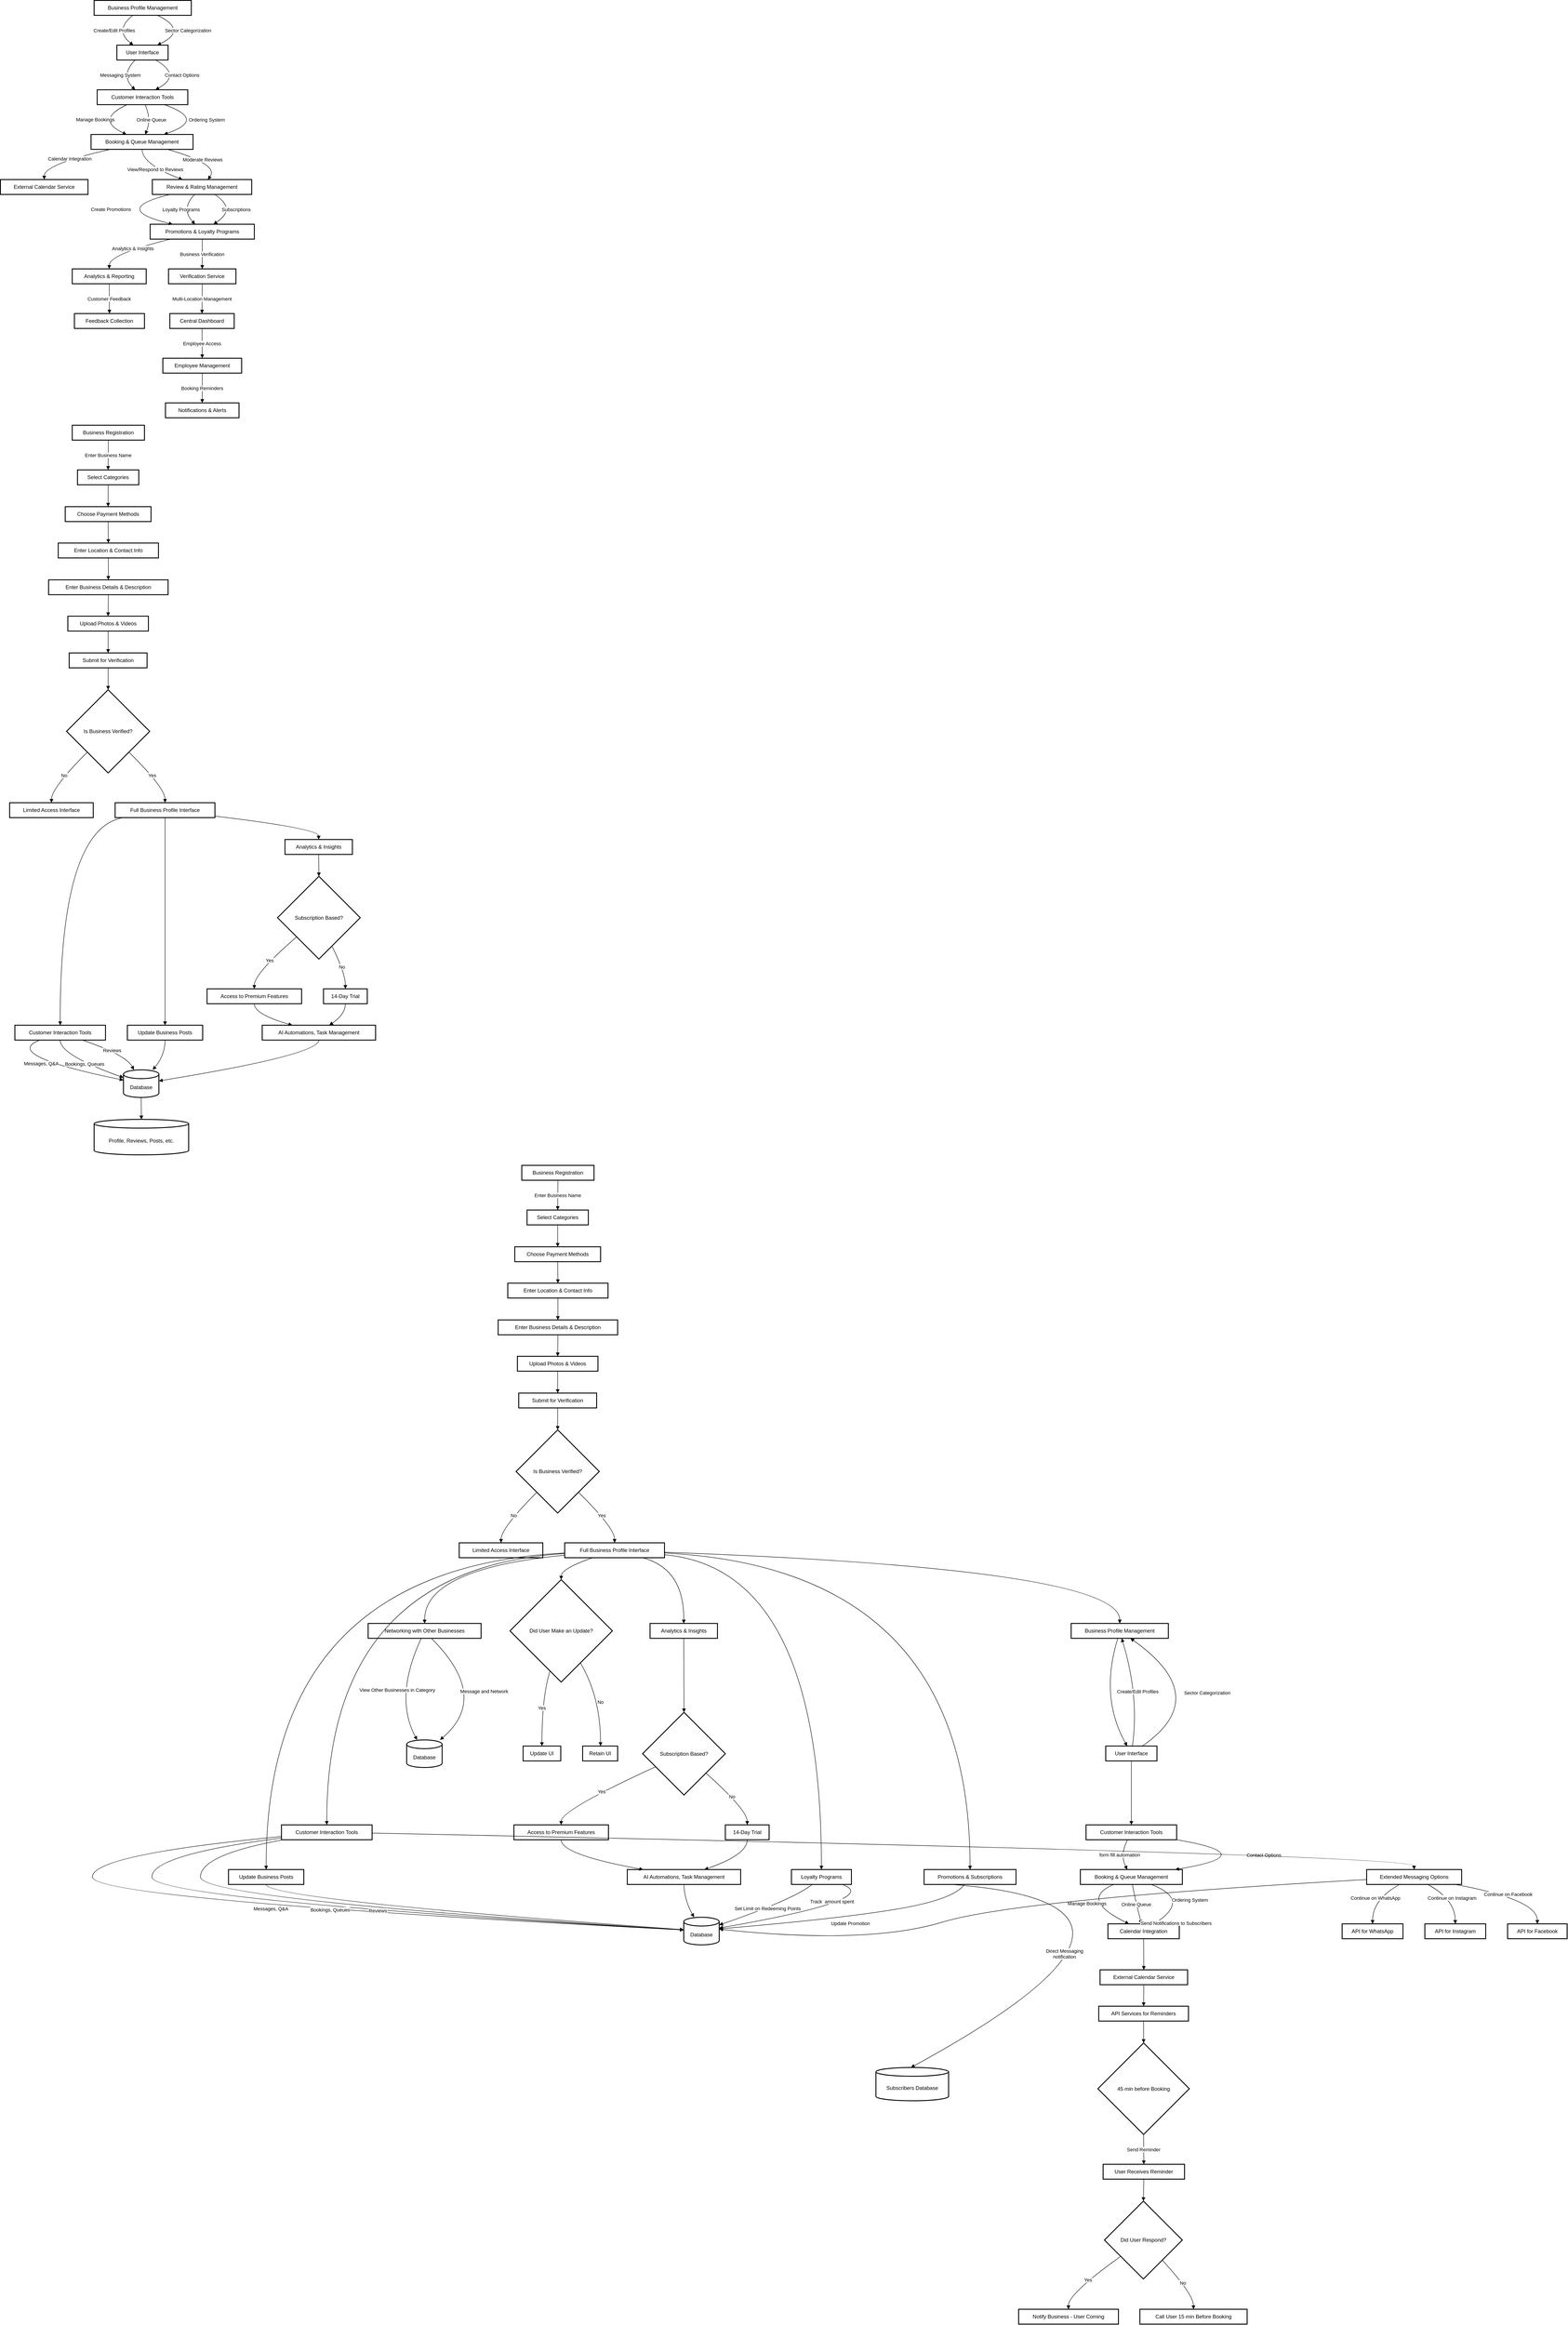 <mxfile version="24.7.10">
  <diagram name="Page-1" id="PKjlBAT-hxZUs6dOSv4q">
    <mxGraphModel dx="1766" dy="1058" grid="1" gridSize="10" guides="1" tooltips="1" connect="1" arrows="1" fold="1" page="1" pageScale="1" pageWidth="850" pageHeight="1100" math="0" shadow="0">
      <root>
        <mxCell id="0" />
        <mxCell id="1" parent="0" />
        <mxCell id="umcSkD5OLQDL098Tmigd-72" value="Business Profile Management" style="whiteSpace=wrap;strokeWidth=2;" parent="1" vertex="1">
          <mxGeometry x="234" y="170" width="222" height="34" as="geometry" />
        </mxCell>
        <mxCell id="umcSkD5OLQDL098Tmigd-73" value="User Interface" style="whiteSpace=wrap;strokeWidth=2;" parent="1" vertex="1">
          <mxGeometry x="286" y="272" width="117" height="34" as="geometry" />
        </mxCell>
        <mxCell id="umcSkD5OLQDL098Tmigd-74" value="Customer Interaction Tools" style="whiteSpace=wrap;strokeWidth=2;" parent="1" vertex="1">
          <mxGeometry x="241" y="374" width="207" height="34" as="geometry" />
        </mxCell>
        <mxCell id="umcSkD5OLQDL098Tmigd-75" value="Booking &amp; Queue Management" style="whiteSpace=wrap;strokeWidth=2;" parent="1" vertex="1">
          <mxGeometry x="227" y="476" width="233" height="34" as="geometry" />
        </mxCell>
        <mxCell id="umcSkD5OLQDL098Tmigd-76" value="External Calendar Service" style="whiteSpace=wrap;strokeWidth=2;" parent="1" vertex="1">
          <mxGeometry x="20" y="579" width="200" height="34" as="geometry" />
        </mxCell>
        <mxCell id="umcSkD5OLQDL098Tmigd-77" value="Review &amp; Rating Management" style="whiteSpace=wrap;strokeWidth=2;" parent="1" vertex="1">
          <mxGeometry x="367" y="579" width="227" height="34" as="geometry" />
        </mxCell>
        <mxCell id="umcSkD5OLQDL098Tmigd-78" value="Promotions &amp; Loyalty Programs" style="whiteSpace=wrap;strokeWidth=2;" parent="1" vertex="1">
          <mxGeometry x="362" y="681" width="238" height="34" as="geometry" />
        </mxCell>
        <mxCell id="umcSkD5OLQDL098Tmigd-79" value="Analytics &amp; Reporting" style="whiteSpace=wrap;strokeWidth=2;" parent="1" vertex="1">
          <mxGeometry x="184" y="783" width="169" height="34" as="geometry" />
        </mxCell>
        <mxCell id="umcSkD5OLQDL098Tmigd-80" value="Feedback Collection" style="whiteSpace=wrap;strokeWidth=2;" parent="1" vertex="1">
          <mxGeometry x="189" y="885" width="160" height="34" as="geometry" />
        </mxCell>
        <mxCell id="umcSkD5OLQDL098Tmigd-81" value="Verification Service" style="whiteSpace=wrap;strokeWidth=2;" parent="1" vertex="1">
          <mxGeometry x="404" y="783" width="154" height="34" as="geometry" />
        </mxCell>
        <mxCell id="umcSkD5OLQDL098Tmigd-82" value="Central Dashboard" style="whiteSpace=wrap;strokeWidth=2;" parent="1" vertex="1">
          <mxGeometry x="407" y="885" width="147" height="34" as="geometry" />
        </mxCell>
        <mxCell id="umcSkD5OLQDL098Tmigd-83" value="Employee Management" style="whiteSpace=wrap;strokeWidth=2;" parent="1" vertex="1">
          <mxGeometry x="391" y="987" width="180" height="34" as="geometry" />
        </mxCell>
        <mxCell id="umcSkD5OLQDL098Tmigd-84" value="Notifications &amp; Alerts" style="whiteSpace=wrap;strokeWidth=2;" parent="1" vertex="1">
          <mxGeometry x="397" y="1089" width="168" height="34" as="geometry" />
        </mxCell>
        <mxCell id="umcSkD5OLQDL098Tmigd-85" value="Create/Edit Profiles" style="curved=1;startArrow=none;endArrow=block;exitX=0.4;exitY=0.99;entryX=0.32;entryY=0;rounded=0;" parent="1" source="umcSkD5OLQDL098Tmigd-72" target="umcSkD5OLQDL098Tmigd-73" edge="1">
          <mxGeometry relative="1" as="geometry">
            <Array as="points">
              <mxPoint x="280" y="238" />
            </Array>
          </mxGeometry>
        </mxCell>
        <mxCell id="umcSkD5OLQDL098Tmigd-86" value="Sector Categorization" style="curved=1;startArrow=none;endArrow=block;exitX=0.65;exitY=0.99;entryX=0.79;entryY=0;rounded=0;" parent="1" source="umcSkD5OLQDL098Tmigd-72" target="umcSkD5OLQDL098Tmigd-73" edge="1">
          <mxGeometry relative="1" as="geometry">
            <Array as="points">
              <mxPoint x="449" y="238" />
            </Array>
          </mxGeometry>
        </mxCell>
        <mxCell id="umcSkD5OLQDL098Tmigd-87" value="Messaging System" style="curved=1;startArrow=none;endArrow=block;exitX=0.36;exitY=0.99;entryX=0.42;entryY=0.01;rounded=0;" parent="1" source="umcSkD5OLQDL098Tmigd-73" target="umcSkD5OLQDL098Tmigd-74" edge="1">
          <mxGeometry relative="1" as="geometry">
            <Array as="points">
              <mxPoint x="294" y="340" />
            </Array>
          </mxGeometry>
        </mxCell>
        <mxCell id="umcSkD5OLQDL098Tmigd-88" value="Contact Options" style="curved=1;startArrow=none;endArrow=block;exitX=0.75;exitY=0.99;entryX=0.64;entryY=0.01;rounded=0;" parent="1" source="umcSkD5OLQDL098Tmigd-73" target="umcSkD5OLQDL098Tmigd-74" edge="1">
          <mxGeometry relative="1" as="geometry">
            <Array as="points">
              <mxPoint x="435" y="340" />
            </Array>
          </mxGeometry>
        </mxCell>
        <mxCell id="umcSkD5OLQDL098Tmigd-89" value="Manage Bookings" style="curved=1;startArrow=none;endArrow=block;exitX=0.33;exitY=1;entryX=0.35;entryY=0.01;rounded=0;" parent="1" source="umcSkD5OLQDL098Tmigd-74" target="umcSkD5OLQDL098Tmigd-75" edge="1">
          <mxGeometry relative="1" as="geometry">
            <Array as="points">
              <mxPoint x="236" y="442" />
            </Array>
          </mxGeometry>
        </mxCell>
        <mxCell id="umcSkD5OLQDL098Tmigd-90" value="Online Queue" style="curved=1;startArrow=none;endArrow=block;exitX=0.53;exitY=1;entryX=0.53;entryY=0.01;rounded=0;" parent="1" source="umcSkD5OLQDL098Tmigd-74" target="umcSkD5OLQDL098Tmigd-75" edge="1">
          <mxGeometry relative="1" as="geometry">
            <Array as="points">
              <mxPoint x="365" y="442" />
            </Array>
          </mxGeometry>
        </mxCell>
        <mxCell id="umcSkD5OLQDL098Tmigd-91" value="Ordering System" style="curved=1;startArrow=none;endArrow=block;exitX=0.74;exitY=1;entryX=0.71;entryY=0.01;rounded=0;" parent="1" source="umcSkD5OLQDL098Tmigd-74" target="umcSkD5OLQDL098Tmigd-75" edge="1">
          <mxGeometry relative="1" as="geometry">
            <Array as="points">
              <mxPoint x="492" y="442" />
            </Array>
          </mxGeometry>
        </mxCell>
        <mxCell id="umcSkD5OLQDL098Tmigd-92" value="Calendar Integration" style="curved=1;startArrow=none;endArrow=block;exitX=0.19;exitY=1;entryX=0.5;entryY=-0.01;rounded=0;" parent="1" source="umcSkD5OLQDL098Tmigd-75" target="umcSkD5OLQDL098Tmigd-76" edge="1">
          <mxGeometry relative="1" as="geometry">
            <Array as="points">
              <mxPoint x="120" y="544" />
            </Array>
          </mxGeometry>
        </mxCell>
        <mxCell id="umcSkD5OLQDL098Tmigd-93" value="View/Respond to Reviews" style="curved=1;startArrow=none;endArrow=block;exitX=0.5;exitY=1;entryX=0.3;entryY=-0.01;rounded=0;" parent="1" source="umcSkD5OLQDL098Tmigd-75" target="umcSkD5OLQDL098Tmigd-77" edge="1">
          <mxGeometry relative="1" as="geometry">
            <Array as="points">
              <mxPoint x="344" y="544" />
            </Array>
          </mxGeometry>
        </mxCell>
        <mxCell id="umcSkD5OLQDL098Tmigd-94" value="Moderate Reviews" style="curved=1;startArrow=none;endArrow=block;exitX=0.75;exitY=1;entryX=0.56;entryY=-0.01;rounded=0;" parent="1" source="umcSkD5OLQDL098Tmigd-75" target="umcSkD5OLQDL098Tmigd-77" edge="1">
          <mxGeometry relative="1" as="geometry">
            <Array as="points">
              <mxPoint x="520" y="544" />
            </Array>
          </mxGeometry>
        </mxCell>
        <mxCell id="umcSkD5OLQDL098Tmigd-95" value="Create Promotions" style="curved=1;startArrow=none;endArrow=block;exitX=0.2;exitY=0.97;entryX=0.21;entryY=-0.01;rounded=0;" parent="1" source="umcSkD5OLQDL098Tmigd-77" target="umcSkD5OLQDL098Tmigd-78" edge="1">
          <mxGeometry relative="1" as="geometry">
            <Array as="points">
              <mxPoint x="270" y="646" />
            </Array>
          </mxGeometry>
        </mxCell>
        <mxCell id="umcSkD5OLQDL098Tmigd-96" value="Loyalty Programs" style="curved=1;startArrow=none;endArrow=block;exitX=0.43;exitY=0.97;entryX=0.43;entryY=-0.01;rounded=0;" parent="1" source="umcSkD5OLQDL098Tmigd-77" target="umcSkD5OLQDL098Tmigd-78" edge="1">
          <mxGeometry relative="1" as="geometry">
            <Array as="points">
              <mxPoint x="432" y="646" />
            </Array>
          </mxGeometry>
        </mxCell>
        <mxCell id="umcSkD5OLQDL098Tmigd-97" value="Subscriptions" style="curved=1;startArrow=none;endArrow=block;exitX=0.62;exitY=0.97;entryX=0.61;entryY=-0.01;rounded=0;" parent="1" source="umcSkD5OLQDL098Tmigd-77" target="umcSkD5OLQDL098Tmigd-78" edge="1">
          <mxGeometry relative="1" as="geometry">
            <Array as="points">
              <mxPoint x="560" y="646" />
            </Array>
          </mxGeometry>
        </mxCell>
        <mxCell id="umcSkD5OLQDL098Tmigd-98" value="Analytics &amp; Insights" style="curved=1;startArrow=none;endArrow=block;exitX=0.21;exitY=0.98;entryX=0.5;entryY=0;rounded=0;" parent="1" source="umcSkD5OLQDL098Tmigd-78" target="umcSkD5OLQDL098Tmigd-79" edge="1">
          <mxGeometry relative="1" as="geometry">
            <Array as="points">
              <mxPoint x="269" y="749" />
            </Array>
          </mxGeometry>
        </mxCell>
        <mxCell id="umcSkD5OLQDL098Tmigd-99" value="Customer Feedback" style="curved=1;startArrow=none;endArrow=block;exitX=0.5;exitY=0.98;entryX=0.5;entryY=0;rounded=0;" parent="1" source="umcSkD5OLQDL098Tmigd-79" target="umcSkD5OLQDL098Tmigd-80" edge="1">
          <mxGeometry relative="1" as="geometry">
            <Array as="points" />
          </mxGeometry>
        </mxCell>
        <mxCell id="umcSkD5OLQDL098Tmigd-100" value="Business Verification" style="curved=1;startArrow=none;endArrow=block;exitX=0.5;exitY=0.98;entryX=0.5;entryY=0;rounded=0;" parent="1" source="umcSkD5OLQDL098Tmigd-78" target="umcSkD5OLQDL098Tmigd-81" edge="1">
          <mxGeometry relative="1" as="geometry">
            <Array as="points" />
          </mxGeometry>
        </mxCell>
        <mxCell id="umcSkD5OLQDL098Tmigd-101" value="Multi-Location Management" style="curved=1;startArrow=none;endArrow=block;exitX=0.5;exitY=0.98;entryX=0.5;entryY=0;rounded=0;" parent="1" source="umcSkD5OLQDL098Tmigd-81" target="umcSkD5OLQDL098Tmigd-82" edge="1">
          <mxGeometry relative="1" as="geometry">
            <Array as="points" />
          </mxGeometry>
        </mxCell>
        <mxCell id="umcSkD5OLQDL098Tmigd-102" value="Employee Access" style="curved=1;startArrow=none;endArrow=block;exitX=0.5;exitY=0.99;entryX=0.5;entryY=0;rounded=0;" parent="1" source="umcSkD5OLQDL098Tmigd-82" target="umcSkD5OLQDL098Tmigd-83" edge="1">
          <mxGeometry relative="1" as="geometry">
            <Array as="points" />
          </mxGeometry>
        </mxCell>
        <mxCell id="umcSkD5OLQDL098Tmigd-103" value="Booking Reminders" style="curved=1;startArrow=none;endArrow=block;exitX=0.5;exitY=0.99;entryX=0.5;entryY=0.01;rounded=0;" parent="1" source="umcSkD5OLQDL098Tmigd-83" target="umcSkD5OLQDL098Tmigd-84" edge="1">
          <mxGeometry relative="1" as="geometry">
            <Array as="points" />
          </mxGeometry>
        </mxCell>
        <mxCell id="BhUkDvMlxwWhAjAQBC4h-3" value="Business Registration" style="whiteSpace=wrap;strokeWidth=2;" vertex="1" parent="1">
          <mxGeometry x="184" y="1140" width="165" height="34" as="geometry" />
        </mxCell>
        <mxCell id="BhUkDvMlxwWhAjAQBC4h-4" value="Select Categories" style="whiteSpace=wrap;strokeWidth=2;" vertex="1" parent="1">
          <mxGeometry x="196" y="1242" width="140" height="34" as="geometry" />
        </mxCell>
        <mxCell id="BhUkDvMlxwWhAjAQBC4h-5" value="Choose Payment Methods" style="whiteSpace=wrap;strokeWidth=2;" vertex="1" parent="1">
          <mxGeometry x="168" y="1326" width="196" height="34" as="geometry" />
        </mxCell>
        <mxCell id="BhUkDvMlxwWhAjAQBC4h-6" value="Enter Location &amp; Contact Info" style="whiteSpace=wrap;strokeWidth=2;" vertex="1" parent="1">
          <mxGeometry x="152" y="1409" width="229" height="34" as="geometry" />
        </mxCell>
        <mxCell id="BhUkDvMlxwWhAjAQBC4h-7" value="Enter Business Details &amp; Description" style="whiteSpace=wrap;strokeWidth=2;" vertex="1" parent="1">
          <mxGeometry x="130" y="1493" width="273" height="34" as="geometry" />
        </mxCell>
        <mxCell id="BhUkDvMlxwWhAjAQBC4h-8" value="Upload Photos &amp; Videos" style="whiteSpace=wrap;strokeWidth=2;" vertex="1" parent="1">
          <mxGeometry x="174" y="1576" width="184" height="34" as="geometry" />
        </mxCell>
        <mxCell id="BhUkDvMlxwWhAjAQBC4h-9" value="Submit for Verification" style="whiteSpace=wrap;strokeWidth=2;" vertex="1" parent="1">
          <mxGeometry x="177" y="1660" width="178" height="34" as="geometry" />
        </mxCell>
        <mxCell id="BhUkDvMlxwWhAjAQBC4h-10" value="Is Business Verified?" style="rhombus;strokeWidth=2;whiteSpace=wrap;" vertex="1" parent="1">
          <mxGeometry x="171" y="1744" width="190" height="190" as="geometry" />
        </mxCell>
        <mxCell id="BhUkDvMlxwWhAjAQBC4h-11" value="Limited Access Interface" style="whiteSpace=wrap;strokeWidth=2;" vertex="1" parent="1">
          <mxGeometry x="41" y="2002" width="191" height="34" as="geometry" />
        </mxCell>
        <mxCell id="BhUkDvMlxwWhAjAQBC4h-12" value="Full Business Profile Interface" style="whiteSpace=wrap;strokeWidth=2;" vertex="1" parent="1">
          <mxGeometry x="282" y="2002" width="228" height="34" as="geometry" />
        </mxCell>
        <mxCell id="BhUkDvMlxwWhAjAQBC4h-13" value="Customer Interaction Tools" style="whiteSpace=wrap;strokeWidth=2;" vertex="1" parent="1">
          <mxGeometry x="53" y="2510" width="207" height="34" as="geometry" />
        </mxCell>
        <mxCell id="BhUkDvMlxwWhAjAQBC4h-14" value="Database" style="shape=cylinder3;boundedLbl=1;backgroundOutline=1;size=10;strokeWidth=2;whiteSpace=wrap;" vertex="1" parent="1">
          <mxGeometry x="301" y="2612" width="81" height="63" as="geometry" />
        </mxCell>
        <mxCell id="BhUkDvMlxwWhAjAQBC4h-15" value="Update Business Posts" style="whiteSpace=wrap;strokeWidth=2;" vertex="1" parent="1">
          <mxGeometry x="310" y="2510" width="172" height="34" as="geometry" />
        </mxCell>
        <mxCell id="BhUkDvMlxwWhAjAQBC4h-16" value="Analytics &amp; Insights" style="whiteSpace=wrap;strokeWidth=2;" vertex="1" parent="1">
          <mxGeometry x="670" y="2086" width="154" height="34" as="geometry" />
        </mxCell>
        <mxCell id="BhUkDvMlxwWhAjAQBC4h-17" value="Subscription Based?" style="rhombus;strokeWidth=2;whiteSpace=wrap;" vertex="1" parent="1">
          <mxGeometry x="653" y="2170" width="189" height="189" as="geometry" />
        </mxCell>
        <mxCell id="BhUkDvMlxwWhAjAQBC4h-18" value="Access to Premium Features" style="whiteSpace=wrap;strokeWidth=2;" vertex="1" parent="1">
          <mxGeometry x="492" y="2427" width="216" height="34" as="geometry" />
        </mxCell>
        <mxCell id="BhUkDvMlxwWhAjAQBC4h-19" value="14-Day Trial" style="whiteSpace=wrap;strokeWidth=2;" vertex="1" parent="1">
          <mxGeometry x="758" y="2427" width="100" height="34" as="geometry" />
        </mxCell>
        <mxCell id="BhUkDvMlxwWhAjAQBC4h-20" value="AI Automations, Task Management" style="whiteSpace=wrap;strokeWidth=2;" vertex="1" parent="1">
          <mxGeometry x="618" y="2510" width="259" height="34" as="geometry" />
        </mxCell>
        <mxCell id="BhUkDvMlxwWhAjAQBC4h-21" value="Profile, Reviews, Posts, etc." style="shape=cylinder3;boundedLbl=1;backgroundOutline=1;size=10;strokeWidth=2;whiteSpace=wrap;" vertex="1" parent="1">
          <mxGeometry x="234" y="2725" width="216" height="81" as="geometry" />
        </mxCell>
        <mxCell id="BhUkDvMlxwWhAjAQBC4h-22" value="Enter Business Name" style="curved=1;startArrow=none;endArrow=block;exitX=0.5;exitY=0.99;entryX=0.5;entryY=0;rounded=0;" edge="1" parent="1" source="BhUkDvMlxwWhAjAQBC4h-3" target="BhUkDvMlxwWhAjAQBC4h-4">
          <mxGeometry relative="1" as="geometry">
            <Array as="points" />
          </mxGeometry>
        </mxCell>
        <mxCell id="BhUkDvMlxwWhAjAQBC4h-23" value="" style="curved=1;startArrow=none;endArrow=block;exitX=0.5;exitY=0.99;entryX=0.5;entryY=-0.01;rounded=0;" edge="1" parent="1" source="BhUkDvMlxwWhAjAQBC4h-4" target="BhUkDvMlxwWhAjAQBC4h-5">
          <mxGeometry relative="1" as="geometry">
            <Array as="points" />
          </mxGeometry>
        </mxCell>
        <mxCell id="BhUkDvMlxwWhAjAQBC4h-24" value="" style="curved=1;startArrow=none;endArrow=block;exitX=0.5;exitY=0.98;entryX=0.5;entryY=0.01;rounded=0;" edge="1" parent="1" source="BhUkDvMlxwWhAjAQBC4h-5" target="BhUkDvMlxwWhAjAQBC4h-6">
          <mxGeometry relative="1" as="geometry">
            <Array as="points" />
          </mxGeometry>
        </mxCell>
        <mxCell id="BhUkDvMlxwWhAjAQBC4h-25" value="" style="curved=1;startArrow=none;endArrow=block;exitX=0.5;exitY=1;entryX=0.5;entryY=0;rounded=0;" edge="1" parent="1" source="BhUkDvMlxwWhAjAQBC4h-6" target="BhUkDvMlxwWhAjAQBC4h-7">
          <mxGeometry relative="1" as="geometry">
            <Array as="points" />
          </mxGeometry>
        </mxCell>
        <mxCell id="BhUkDvMlxwWhAjAQBC4h-26" value="" style="curved=1;startArrow=none;endArrow=block;exitX=0.5;exitY=0.98;entryX=0.5;entryY=0.01;rounded=0;" edge="1" parent="1" source="BhUkDvMlxwWhAjAQBC4h-7" target="BhUkDvMlxwWhAjAQBC4h-8">
          <mxGeometry relative="1" as="geometry">
            <Array as="points" />
          </mxGeometry>
        </mxCell>
        <mxCell id="BhUkDvMlxwWhAjAQBC4h-27" value="" style="curved=1;startArrow=none;endArrow=block;exitX=0.5;exitY=1;entryX=0.5;entryY=0;rounded=0;" edge="1" parent="1" source="BhUkDvMlxwWhAjAQBC4h-8" target="BhUkDvMlxwWhAjAQBC4h-9">
          <mxGeometry relative="1" as="geometry">
            <Array as="points" />
          </mxGeometry>
        </mxCell>
        <mxCell id="BhUkDvMlxwWhAjAQBC4h-28" value="" style="curved=1;startArrow=none;endArrow=block;exitX=0.5;exitY=0.99;entryX=0.5;entryY=0;rounded=0;" edge="1" parent="1" source="BhUkDvMlxwWhAjAQBC4h-9" target="BhUkDvMlxwWhAjAQBC4h-10">
          <mxGeometry relative="1" as="geometry">
            <Array as="points" />
          </mxGeometry>
        </mxCell>
        <mxCell id="BhUkDvMlxwWhAjAQBC4h-29" value="No" style="curved=1;startArrow=none;endArrow=block;exitX=0;exitY=1;entryX=0.5;entryY=0.01;rounded=0;" edge="1" parent="1" source="BhUkDvMlxwWhAjAQBC4h-10" target="BhUkDvMlxwWhAjAQBC4h-11">
          <mxGeometry relative="1" as="geometry">
            <Array as="points">
              <mxPoint x="137" y="1968" />
            </Array>
          </mxGeometry>
        </mxCell>
        <mxCell id="BhUkDvMlxwWhAjAQBC4h-30" value="Yes" style="curved=1;startArrow=none;endArrow=block;exitX=1;exitY=1;entryX=0.5;entryY=0.01;rounded=0;" edge="1" parent="1" source="BhUkDvMlxwWhAjAQBC4h-10" target="BhUkDvMlxwWhAjAQBC4h-12">
          <mxGeometry relative="1" as="geometry">
            <Array as="points">
              <mxPoint x="396" y="1968" />
            </Array>
          </mxGeometry>
        </mxCell>
        <mxCell id="BhUkDvMlxwWhAjAQBC4h-31" value="" style="curved=1;startArrow=none;endArrow=block;exitX=0.08;exitY=1;entryX=0.5;entryY=0.01;rounded=0;" edge="1" parent="1" source="BhUkDvMlxwWhAjAQBC4h-12" target="BhUkDvMlxwWhAjAQBC4h-13">
          <mxGeometry relative="1" as="geometry">
            <Array as="points">
              <mxPoint x="156" y="2061" />
            </Array>
          </mxGeometry>
        </mxCell>
        <mxCell id="BhUkDvMlxwWhAjAQBC4h-32" value="Messages, Q&amp;A" style="curved=1;startArrow=none;endArrow=block;exitX=0.28;exitY=0.99;entryX=0;entryY=0.37;rounded=0;" edge="1" parent="1" source="BhUkDvMlxwWhAjAQBC4h-13" target="BhUkDvMlxwWhAjAQBC4h-14">
          <mxGeometry relative="1" as="geometry">
            <Array as="points">
              <mxPoint x="20" y="2578" />
            </Array>
          </mxGeometry>
        </mxCell>
        <mxCell id="BhUkDvMlxwWhAjAQBC4h-33" value="Bookings, Queues" style="curved=1;startArrow=none;endArrow=block;exitX=0.5;exitY=0.99;entryX=0;entryY=0.28;rounded=0;" edge="1" parent="1" source="BhUkDvMlxwWhAjAQBC4h-13" target="BhUkDvMlxwWhAjAQBC4h-14">
          <mxGeometry relative="1" as="geometry">
            <Array as="points">
              <mxPoint x="156" y="2578" />
            </Array>
          </mxGeometry>
        </mxCell>
        <mxCell id="BhUkDvMlxwWhAjAQBC4h-34" value="Reviews" style="curved=1;startArrow=none;endArrow=block;exitX=0.74;exitY=0.99;entryX=0.3;entryY=0.01;rounded=0;" edge="1" parent="1" source="BhUkDvMlxwWhAjAQBC4h-13" target="BhUkDvMlxwWhAjAQBC4h-14">
          <mxGeometry relative="1" as="geometry">
            <Array as="points">
              <mxPoint x="307" y="2578" />
            </Array>
          </mxGeometry>
        </mxCell>
        <mxCell id="BhUkDvMlxwWhAjAQBC4h-35" value="" style="curved=1;startArrow=none;endArrow=block;exitX=0.5;exitY=1;entryX=0.5;entryY=0.01;rounded=0;" edge="1" parent="1" source="BhUkDvMlxwWhAjAQBC4h-12" target="BhUkDvMlxwWhAjAQBC4h-15">
          <mxGeometry relative="1" as="geometry">
            <Array as="points" />
          </mxGeometry>
        </mxCell>
        <mxCell id="BhUkDvMlxwWhAjAQBC4h-36" value="" style="curved=1;startArrow=none;endArrow=block;exitX=0.5;exitY=0.99;entryX=0.82;entryY=0.01;rounded=0;" edge="1" parent="1" source="BhUkDvMlxwWhAjAQBC4h-15" target="BhUkDvMlxwWhAjAQBC4h-14">
          <mxGeometry relative="1" as="geometry">
            <Array as="points">
              <mxPoint x="396" y="2578" />
            </Array>
          </mxGeometry>
        </mxCell>
        <mxCell id="BhUkDvMlxwWhAjAQBC4h-37" value="" style="curved=1;startArrow=none;endArrow=block;exitX=1;exitY=0.9;entryX=0.5;entryY=0;rounded=0;" edge="1" parent="1" source="BhUkDvMlxwWhAjAQBC4h-12" target="BhUkDvMlxwWhAjAQBC4h-16">
          <mxGeometry relative="1" as="geometry">
            <Array as="points">
              <mxPoint x="747" y="2061" />
            </Array>
          </mxGeometry>
        </mxCell>
        <mxCell id="BhUkDvMlxwWhAjAQBC4h-38" value="" style="curved=1;startArrow=none;endArrow=block;exitX=0.5;exitY=0.99;entryX=0.5;entryY=0;rounded=0;" edge="1" parent="1" source="BhUkDvMlxwWhAjAQBC4h-16" target="BhUkDvMlxwWhAjAQBC4h-17">
          <mxGeometry relative="1" as="geometry">
            <Array as="points" />
          </mxGeometry>
        </mxCell>
        <mxCell id="BhUkDvMlxwWhAjAQBC4h-39" value="Yes" style="curved=1;startArrow=none;endArrow=block;exitX=0;exitY=0.93;entryX=0.5;entryY=-0.01;rounded=0;" edge="1" parent="1" source="BhUkDvMlxwWhAjAQBC4h-17" target="BhUkDvMlxwWhAjAQBC4h-18">
          <mxGeometry relative="1" as="geometry">
            <Array as="points">
              <mxPoint x="600" y="2392" />
            </Array>
          </mxGeometry>
        </mxCell>
        <mxCell id="BhUkDvMlxwWhAjAQBC4h-40" value="No" style="curved=1;startArrow=none;endArrow=block;exitX=0.73;exitY=1;entryX=0.5;entryY=-0.01;rounded=0;" edge="1" parent="1" source="BhUkDvMlxwWhAjAQBC4h-17" target="BhUkDvMlxwWhAjAQBC4h-19">
          <mxGeometry relative="1" as="geometry">
            <Array as="points">
              <mxPoint x="808" y="2392" />
            </Array>
          </mxGeometry>
        </mxCell>
        <mxCell id="BhUkDvMlxwWhAjAQBC4h-41" value="" style="curved=1;startArrow=none;endArrow=block;exitX=0.5;exitY=0.98;entryX=0.27;entryY=0.01;rounded=0;" edge="1" parent="1" source="BhUkDvMlxwWhAjAQBC4h-18" target="BhUkDvMlxwWhAjAQBC4h-20">
          <mxGeometry relative="1" as="geometry">
            <Array as="points">
              <mxPoint x="600" y="2485" />
            </Array>
          </mxGeometry>
        </mxCell>
        <mxCell id="BhUkDvMlxwWhAjAQBC4h-42" value="" style="curved=1;startArrow=none;endArrow=block;exitX=0.5;exitY=0.98;entryX=0.59;entryY=0.01;rounded=0;" edge="1" parent="1" source="BhUkDvMlxwWhAjAQBC4h-19" target="BhUkDvMlxwWhAjAQBC4h-20">
          <mxGeometry relative="1" as="geometry">
            <Array as="points">
              <mxPoint x="808" y="2485" />
            </Array>
          </mxGeometry>
        </mxCell>
        <mxCell id="BhUkDvMlxwWhAjAQBC4h-43" value="" style="curved=1;startArrow=none;endArrow=block;exitX=0.5;exitY=0.99;entryX=1;entryY=0.4;rounded=0;" edge="1" parent="1" source="BhUkDvMlxwWhAjAQBC4h-20" target="BhUkDvMlxwWhAjAQBC4h-14">
          <mxGeometry relative="1" as="geometry">
            <Array as="points">
              <mxPoint x="747" y="2578" />
            </Array>
          </mxGeometry>
        </mxCell>
        <mxCell id="BhUkDvMlxwWhAjAQBC4h-44" value="" style="curved=1;startArrow=none;endArrow=block;exitX=0.5;exitY=1.01;entryX=0.5;entryY=0;rounded=0;" edge="1" parent="1" source="BhUkDvMlxwWhAjAQBC4h-14" target="BhUkDvMlxwWhAjAQBC4h-21">
          <mxGeometry relative="1" as="geometry">
            <Array as="points" />
          </mxGeometry>
        </mxCell>
        <mxCell id="BhUkDvMlxwWhAjAQBC4h-125" value="Business Registration" style="whiteSpace=wrap;strokeWidth=2;" vertex="1" parent="1">
          <mxGeometry x="1211" y="2830" width="165" height="34" as="geometry" />
        </mxCell>
        <mxCell id="BhUkDvMlxwWhAjAQBC4h-126" value="Select Categories" style="whiteSpace=wrap;strokeWidth=2;" vertex="1" parent="1">
          <mxGeometry x="1223" y="2932" width="140" height="34" as="geometry" />
        </mxCell>
        <mxCell id="BhUkDvMlxwWhAjAQBC4h-127" value="Choose Payment Methods" style="whiteSpace=wrap;strokeWidth=2;" vertex="1" parent="1">
          <mxGeometry x="1195" y="3016" width="196" height="34" as="geometry" />
        </mxCell>
        <mxCell id="BhUkDvMlxwWhAjAQBC4h-128" value="Enter Location &amp; Contact Info" style="whiteSpace=wrap;strokeWidth=2;" vertex="1" parent="1">
          <mxGeometry x="1179" y="3099" width="229" height="34" as="geometry" />
        </mxCell>
        <mxCell id="BhUkDvMlxwWhAjAQBC4h-129" value="Enter Business Details &amp; Description" style="whiteSpace=wrap;strokeWidth=2;" vertex="1" parent="1">
          <mxGeometry x="1157" y="3183" width="273" height="34" as="geometry" />
        </mxCell>
        <mxCell id="BhUkDvMlxwWhAjAQBC4h-130" value="Upload Photos &amp; Videos" style="whiteSpace=wrap;strokeWidth=2;" vertex="1" parent="1">
          <mxGeometry x="1201" y="3266" width="184" height="34" as="geometry" />
        </mxCell>
        <mxCell id="BhUkDvMlxwWhAjAQBC4h-131" value="Submit for Verification" style="whiteSpace=wrap;strokeWidth=2;" vertex="1" parent="1">
          <mxGeometry x="1204" y="3350" width="178" height="34" as="geometry" />
        </mxCell>
        <mxCell id="BhUkDvMlxwWhAjAQBC4h-132" value="Is Business Verified?" style="rhombus;strokeWidth=2;whiteSpace=wrap;" vertex="1" parent="1">
          <mxGeometry x="1198" y="3434" width="190" height="190" as="geometry" />
        </mxCell>
        <mxCell id="BhUkDvMlxwWhAjAQBC4h-133" value="Limited Access Interface" style="whiteSpace=wrap;strokeWidth=2;" vertex="1" parent="1">
          <mxGeometry x="1068" y="3692" width="191" height="34" as="geometry" />
        </mxCell>
        <mxCell id="BhUkDvMlxwWhAjAQBC4h-134" value="Full Business Profile Interface" style="whiteSpace=wrap;strokeWidth=2;" vertex="1" parent="1">
          <mxGeometry x="1309" y="3692" width="228" height="34" as="geometry" />
        </mxCell>
        <mxCell id="BhUkDvMlxwWhAjAQBC4h-135" value="Customer Interaction Tools" style="whiteSpace=wrap;strokeWidth=2;" vertex="1" parent="1">
          <mxGeometry x="662" y="4336" width="207" height="34" as="geometry" />
        </mxCell>
        <mxCell id="BhUkDvMlxwWhAjAQBC4h-136" value="Database" style="shape=cylinder3;boundedLbl=1;backgroundOutline=1;size=10;strokeWidth=2;whiteSpace=wrap;" vertex="1" parent="1">
          <mxGeometry x="1581" y="4547" width="81" height="63" as="geometry" />
        </mxCell>
        <mxCell id="BhUkDvMlxwWhAjAQBC4h-137" value="Update Business Posts" style="whiteSpace=wrap;strokeWidth=2;" vertex="1" parent="1">
          <mxGeometry x="541" y="4438" width="172" height="34" as="geometry" />
        </mxCell>
        <mxCell id="BhUkDvMlxwWhAjAQBC4h-138" value="Analytics &amp; Insights" style="whiteSpace=wrap;strokeWidth=2;" vertex="1" parent="1">
          <mxGeometry x="1504" y="3876" width="154" height="34" as="geometry" />
        </mxCell>
        <mxCell id="BhUkDvMlxwWhAjAQBC4h-139" value="Subscription Based?" style="rhombus;strokeWidth=2;whiteSpace=wrap;" vertex="1" parent="1">
          <mxGeometry x="1487" y="4079" width="189" height="189" as="geometry" />
        </mxCell>
        <mxCell id="BhUkDvMlxwWhAjAQBC4h-140" value="Access to Premium Features" style="whiteSpace=wrap;strokeWidth=2;" vertex="1" parent="1">
          <mxGeometry x="1193" y="4336" width="216" height="34" as="geometry" />
        </mxCell>
        <mxCell id="BhUkDvMlxwWhAjAQBC4h-141" value="14-Day Trial" style="whiteSpace=wrap;strokeWidth=2;" vertex="1" parent="1">
          <mxGeometry x="1676" y="4336" width="100" height="34" as="geometry" />
        </mxCell>
        <mxCell id="BhUkDvMlxwWhAjAQBC4h-142" value="AI Automations, Task Management" style="whiteSpace=wrap;strokeWidth=2;" vertex="1" parent="1">
          <mxGeometry x="1452" y="4438" width="259" height="34" as="geometry" />
        </mxCell>
        <mxCell id="BhUkDvMlxwWhAjAQBC4h-143" value="Business Profile Management" style="whiteSpace=wrap;strokeWidth=2;" vertex="1" parent="1">
          <mxGeometry x="2466" y="3876" width="222" height="34" as="geometry" />
        </mxCell>
        <mxCell id="BhUkDvMlxwWhAjAQBC4h-144" value="User Interface" style="whiteSpace=wrap;strokeWidth=2;" vertex="1" parent="1">
          <mxGeometry x="2545" y="4156" width="117" height="34" as="geometry" />
        </mxCell>
        <mxCell id="BhUkDvMlxwWhAjAQBC4h-145" value="Customer Interaction Tools" style="whiteSpace=wrap;strokeWidth=2;" vertex="1" parent="1">
          <mxGeometry x="2500" y="4336" width="207" height="34" as="geometry" />
        </mxCell>
        <mxCell id="BhUkDvMlxwWhAjAQBC4h-146" value="Booking &amp; Queue Management" style="whiteSpace=wrap;strokeWidth=2;" vertex="1" parent="1">
          <mxGeometry x="2487" y="4438" width="233" height="34" as="geometry" />
        </mxCell>
        <mxCell id="BhUkDvMlxwWhAjAQBC4h-147" value="Calendar Integration" style="whiteSpace=wrap;strokeWidth=2;" vertex="1" parent="1">
          <mxGeometry x="2550" y="4562" width="163" height="34" as="geometry" />
        </mxCell>
        <mxCell id="BhUkDvMlxwWhAjAQBC4h-148" value="External Calendar Service" style="whiteSpace=wrap;strokeWidth=2;" vertex="1" parent="1">
          <mxGeometry x="2532" y="4667" width="200" height="34" as="geometry" />
        </mxCell>
        <mxCell id="BhUkDvMlxwWhAjAQBC4h-149" value="API Services for Reminders" style="whiteSpace=wrap;strokeWidth=2;" vertex="1" parent="1">
          <mxGeometry x="2529" y="4750" width="205" height="34" as="geometry" />
        </mxCell>
        <mxCell id="BhUkDvMlxwWhAjAQBC4h-150" value="45 min before Booking" style="rhombus;strokeWidth=2;whiteSpace=wrap;" vertex="1" parent="1">
          <mxGeometry x="2527" y="4834" width="209" height="209" as="geometry" />
        </mxCell>
        <mxCell id="BhUkDvMlxwWhAjAQBC4h-151" value="User Receives Reminder" style="whiteSpace=wrap;strokeWidth=2;" vertex="1" parent="1">
          <mxGeometry x="2539" y="5111" width="186" height="34" as="geometry" />
        </mxCell>
        <mxCell id="BhUkDvMlxwWhAjAQBC4h-152" value="Did User Respond?" style="rhombus;strokeWidth=2;whiteSpace=wrap;" vertex="1" parent="1">
          <mxGeometry x="2542" y="5195" width="178" height="178" as="geometry" />
        </mxCell>
        <mxCell id="BhUkDvMlxwWhAjAQBC4h-153" value="Notify Business - User Coming" style="whiteSpace=wrap;strokeWidth=2;" vertex="1" parent="1">
          <mxGeometry x="2346" y="5442" width="228" height="34" as="geometry" />
        </mxCell>
        <mxCell id="BhUkDvMlxwWhAjAQBC4h-154" value="Call User 15 min Before Booking" style="whiteSpace=wrap;strokeWidth=2;" vertex="1" parent="1">
          <mxGeometry x="2623" y="5442" width="245" height="34" as="geometry" />
        </mxCell>
        <mxCell id="BhUkDvMlxwWhAjAQBC4h-155" value="Loyalty Programs" style="whiteSpace=wrap;strokeWidth=2;" vertex="1" parent="1">
          <mxGeometry x="1827" y="4438" width="137" height="34" as="geometry" />
        </mxCell>
        <mxCell id="BhUkDvMlxwWhAjAQBC4h-156" value="Promotions &amp; Subscriptions" style="whiteSpace=wrap;strokeWidth=2;" vertex="1" parent="1">
          <mxGeometry x="2130" y="4438" width="210" height="34" as="geometry" />
        </mxCell>
        <mxCell id="BhUkDvMlxwWhAjAQBC4h-157" value="Subscribers Database" style="shape=cylinder3;boundedLbl=1;backgroundOutline=1;size=10;strokeWidth=2;whiteSpace=wrap;" vertex="1" parent="1">
          <mxGeometry x="2020" y="4890" width="166" height="76" as="geometry" />
        </mxCell>
        <mxCell id="BhUkDvMlxwWhAjAQBC4h-158" value="Networking with Other Businesses" style="whiteSpace=wrap;strokeWidth=2;" vertex="1" parent="1">
          <mxGeometry x="860" y="3876" width="258" height="34" as="geometry" />
        </mxCell>
        <mxCell id="BhUkDvMlxwWhAjAQBC4h-159" value="Database" style="shape=cylinder3;boundedLbl=1;backgroundOutline=1;size=10;strokeWidth=2;whiteSpace=wrap;" vertex="1" parent="1">
          <mxGeometry x="948" y="4142" width="81" height="63" as="geometry" />
        </mxCell>
        <mxCell id="BhUkDvMlxwWhAjAQBC4h-160" value="Extended Messaging Options" style="whiteSpace=wrap;strokeWidth=2;" vertex="1" parent="1">
          <mxGeometry x="3141" y="4438" width="217" height="34" as="geometry" />
        </mxCell>
        <mxCell id="BhUkDvMlxwWhAjAQBC4h-161" value="API for WhatsApp" style="whiteSpace=wrap;strokeWidth=2;" vertex="1" parent="1">
          <mxGeometry x="3085" y="4562" width="139" height="34" as="geometry" />
        </mxCell>
        <mxCell id="BhUkDvMlxwWhAjAQBC4h-162" value="API for Instagram" style="whiteSpace=wrap;strokeWidth=2;" vertex="1" parent="1">
          <mxGeometry x="3274" y="4562" width="139" height="34" as="geometry" />
        </mxCell>
        <mxCell id="BhUkDvMlxwWhAjAQBC4h-163" value="API for Facebook" style="whiteSpace=wrap;strokeWidth=2;" vertex="1" parent="1">
          <mxGeometry x="3463" y="4562" width="136" height="34" as="geometry" />
        </mxCell>
        <mxCell id="BhUkDvMlxwWhAjAQBC4h-164" value="Did User Make an Update?" style="rhombus;strokeWidth=2;whiteSpace=wrap;" vertex="1" parent="1">
          <mxGeometry x="1184" y="3776" width="234" height="234" as="geometry" />
        </mxCell>
        <mxCell id="BhUkDvMlxwWhAjAQBC4h-165" value="Update UI" style="whiteSpace=wrap;strokeWidth=2;" vertex="1" parent="1">
          <mxGeometry x="1214" y="4156" width="86" height="34" as="geometry" />
        </mxCell>
        <mxCell id="BhUkDvMlxwWhAjAQBC4h-166" value="Retain UI" style="whiteSpace=wrap;strokeWidth=2;" vertex="1" parent="1">
          <mxGeometry x="1350" y="4156" width="80" height="34" as="geometry" />
        </mxCell>
        <mxCell id="BhUkDvMlxwWhAjAQBC4h-167" value="Enter Business Name" style="curved=1;startArrow=none;endArrow=block;exitX=0.5;exitY=0.99;entryX=0.5;entryY=0;rounded=0;" edge="1" parent="1" source="BhUkDvMlxwWhAjAQBC4h-125" target="BhUkDvMlxwWhAjAQBC4h-126">
          <mxGeometry relative="1" as="geometry">
            <Array as="points" />
          </mxGeometry>
        </mxCell>
        <mxCell id="BhUkDvMlxwWhAjAQBC4h-168" value="" style="curved=1;startArrow=none;endArrow=block;exitX=0.5;exitY=0.99;entryX=0.5;entryY=-0.01;rounded=0;" edge="1" parent="1" source="BhUkDvMlxwWhAjAQBC4h-126" target="BhUkDvMlxwWhAjAQBC4h-127">
          <mxGeometry relative="1" as="geometry">
            <Array as="points" />
          </mxGeometry>
        </mxCell>
        <mxCell id="BhUkDvMlxwWhAjAQBC4h-169" value="" style="curved=1;startArrow=none;endArrow=block;exitX=0.5;exitY=0.98;entryX=0.5;entryY=0.01;rounded=0;" edge="1" parent="1" source="BhUkDvMlxwWhAjAQBC4h-127" target="BhUkDvMlxwWhAjAQBC4h-128">
          <mxGeometry relative="1" as="geometry">
            <Array as="points" />
          </mxGeometry>
        </mxCell>
        <mxCell id="BhUkDvMlxwWhAjAQBC4h-170" value="" style="curved=1;startArrow=none;endArrow=block;exitX=0.5;exitY=1;entryX=0.5;entryY=0;rounded=0;" edge="1" parent="1" source="BhUkDvMlxwWhAjAQBC4h-128" target="BhUkDvMlxwWhAjAQBC4h-129">
          <mxGeometry relative="1" as="geometry">
            <Array as="points" />
          </mxGeometry>
        </mxCell>
        <mxCell id="BhUkDvMlxwWhAjAQBC4h-171" value="" style="curved=1;startArrow=none;endArrow=block;exitX=0.5;exitY=0.98;entryX=0.5;entryY=0.01;rounded=0;" edge="1" parent="1" source="BhUkDvMlxwWhAjAQBC4h-129" target="BhUkDvMlxwWhAjAQBC4h-130">
          <mxGeometry relative="1" as="geometry">
            <Array as="points" />
          </mxGeometry>
        </mxCell>
        <mxCell id="BhUkDvMlxwWhAjAQBC4h-172" value="" style="curved=1;startArrow=none;endArrow=block;exitX=0.5;exitY=1;entryX=0.5;entryY=0;rounded=0;" edge="1" parent="1" source="BhUkDvMlxwWhAjAQBC4h-130" target="BhUkDvMlxwWhAjAQBC4h-131">
          <mxGeometry relative="1" as="geometry">
            <Array as="points" />
          </mxGeometry>
        </mxCell>
        <mxCell id="BhUkDvMlxwWhAjAQBC4h-173" value="" style="curved=1;startArrow=none;endArrow=block;exitX=0.5;exitY=0.99;entryX=0.5;entryY=0;rounded=0;" edge="1" parent="1" source="BhUkDvMlxwWhAjAQBC4h-131" target="BhUkDvMlxwWhAjAQBC4h-132">
          <mxGeometry relative="1" as="geometry">
            <Array as="points" />
          </mxGeometry>
        </mxCell>
        <mxCell id="BhUkDvMlxwWhAjAQBC4h-174" value="No" style="curved=1;startArrow=none;endArrow=block;exitX=0;exitY=1;entryX=0.5;entryY=0.01;rounded=0;" edge="1" parent="1" source="BhUkDvMlxwWhAjAQBC4h-132" target="BhUkDvMlxwWhAjAQBC4h-133">
          <mxGeometry relative="1" as="geometry">
            <Array as="points">
              <mxPoint x="1164" y="3658" />
            </Array>
          </mxGeometry>
        </mxCell>
        <mxCell id="BhUkDvMlxwWhAjAQBC4h-175" value="Yes" style="curved=1;startArrow=none;endArrow=block;exitX=1;exitY=1;entryX=0.5;entryY=0.01;rounded=0;" edge="1" parent="1" source="BhUkDvMlxwWhAjAQBC4h-132" target="BhUkDvMlxwWhAjAQBC4h-134">
          <mxGeometry relative="1" as="geometry">
            <Array as="points">
              <mxPoint x="1423" y="3658" />
            </Array>
          </mxGeometry>
        </mxCell>
        <mxCell id="BhUkDvMlxwWhAjAQBC4h-176" value="" style="curved=1;startArrow=none;endArrow=block;exitX=0;exitY=0.72;entryX=0.5;entryY=0;rounded=0;" edge="1" parent="1" source="BhUkDvMlxwWhAjAQBC4h-134" target="BhUkDvMlxwWhAjAQBC4h-135">
          <mxGeometry relative="1" as="geometry">
            <Array as="points">
              <mxPoint x="765" y="3751" />
            </Array>
          </mxGeometry>
        </mxCell>
        <mxCell id="BhUkDvMlxwWhAjAQBC4h-177" value="Messages, Q&amp;A" style="curved=1;startArrow=none;endArrow=block;exitX=0;exitY=0.78;entryX=0;entryY=0.46;rounded=0;" edge="1" parent="1" source="BhUkDvMlxwWhAjAQBC4h-135" target="BhUkDvMlxwWhAjAQBC4h-136">
          <mxGeometry relative="1" as="geometry">
            <Array as="points">
              <mxPoint x="230" y="4404" />
              <mxPoint x="230" y="4506" />
            </Array>
          </mxGeometry>
        </mxCell>
        <mxCell id="BhUkDvMlxwWhAjAQBC4h-178" value="Bookings, Queues" style="curved=1;startArrow=none;endArrow=block;exitX=0;exitY=0.88;entryX=0;entryY=0.46;rounded=0;" edge="1" parent="1" source="BhUkDvMlxwWhAjAQBC4h-135" target="BhUkDvMlxwWhAjAQBC4h-136">
          <mxGeometry relative="1" as="geometry">
            <Array as="points">
              <mxPoint x="366" y="4404" />
              <mxPoint x="366" y="4506" />
            </Array>
          </mxGeometry>
        </mxCell>
        <mxCell id="BhUkDvMlxwWhAjAQBC4h-179" value="Reviews" style="curved=1;startArrow=none;endArrow=block;exitX=0.04;exitY=0.98;entryX=0;entryY=0.46;rounded=0;" edge="1" parent="1" source="BhUkDvMlxwWhAjAQBC4h-135" target="BhUkDvMlxwWhAjAQBC4h-136">
          <mxGeometry relative="1" as="geometry">
            <Array as="points">
              <mxPoint x="477" y="4404" />
              <mxPoint x="477" y="4506" />
            </Array>
          </mxGeometry>
        </mxCell>
        <mxCell id="BhUkDvMlxwWhAjAQBC4h-180" value="" style="curved=1;startArrow=none;endArrow=block;exitX=0;exitY=0.68;entryX=0.5;entryY=0;rounded=0;" edge="1" parent="1" source="BhUkDvMlxwWhAjAQBC4h-134" target="BhUkDvMlxwWhAjAQBC4h-137">
          <mxGeometry relative="1" as="geometry">
            <Array as="points">
              <mxPoint x="627" y="3751" />
            </Array>
          </mxGeometry>
        </mxCell>
        <mxCell id="BhUkDvMlxwWhAjAQBC4h-181" value="" style="curved=1;startArrow=none;endArrow=block;exitX=0.5;exitY=0.99;entryX=0;entryY=0.45;rounded=0;" edge="1" parent="1" source="BhUkDvMlxwWhAjAQBC4h-137" target="BhUkDvMlxwWhAjAQBC4h-136">
          <mxGeometry relative="1" as="geometry">
            <Array as="points">
              <mxPoint x="627" y="4506" />
            </Array>
          </mxGeometry>
        </mxCell>
        <mxCell id="BhUkDvMlxwWhAjAQBC4h-182" value="" style="curved=1;startArrow=none;endArrow=block;exitX=0.78;exitY=1;entryX=0.5;entryY=0.01;rounded=0;" edge="1" parent="1" source="BhUkDvMlxwWhAjAQBC4h-134" target="BhUkDvMlxwWhAjAQBC4h-138">
          <mxGeometry relative="1" as="geometry">
            <Array as="points">
              <mxPoint x="1582" y="3751" />
            </Array>
          </mxGeometry>
        </mxCell>
        <mxCell id="BhUkDvMlxwWhAjAQBC4h-183" value="" style="curved=1;startArrow=none;endArrow=block;exitX=0.5;exitY=1;entryX=0.5;entryY=0;rounded=0;" edge="1" parent="1" source="BhUkDvMlxwWhAjAQBC4h-138" target="BhUkDvMlxwWhAjAQBC4h-139">
          <mxGeometry relative="1" as="geometry">
            <Array as="points" />
          </mxGeometry>
        </mxCell>
        <mxCell id="BhUkDvMlxwWhAjAQBC4h-184" value="Yes" style="curved=1;startArrow=none;endArrow=block;exitX=0;exitY=0.73;entryX=0.5;entryY=0;rounded=0;" edge="1" parent="1" source="BhUkDvMlxwWhAjAQBC4h-139" target="BhUkDvMlxwWhAjAQBC4h-140">
          <mxGeometry relative="1" as="geometry">
            <Array as="points">
              <mxPoint x="1301" y="4302" />
            </Array>
          </mxGeometry>
        </mxCell>
        <mxCell id="BhUkDvMlxwWhAjAQBC4h-185" value="No" style="curved=1;startArrow=none;endArrow=block;exitX=1;exitY=0.94;entryX=0.5;entryY=0;rounded=0;" edge="1" parent="1" source="BhUkDvMlxwWhAjAQBC4h-139" target="BhUkDvMlxwWhAjAQBC4h-141">
          <mxGeometry relative="1" as="geometry">
            <Array as="points">
              <mxPoint x="1726" y="4302" />
            </Array>
          </mxGeometry>
        </mxCell>
        <mxCell id="BhUkDvMlxwWhAjAQBC4h-186" value="" style="curved=1;startArrow=none;endArrow=block;exitX=0.5;exitY=0.98;entryX=0.14;entryY=0;rounded=0;" edge="1" parent="1" source="BhUkDvMlxwWhAjAQBC4h-140" target="BhUkDvMlxwWhAjAQBC4h-142">
          <mxGeometry relative="1" as="geometry">
            <Array as="points">
              <mxPoint x="1301" y="4404" />
            </Array>
          </mxGeometry>
        </mxCell>
        <mxCell id="BhUkDvMlxwWhAjAQBC4h-187" value="" style="curved=1;startArrow=none;endArrow=block;exitX=0.5;exitY=0.98;entryX=0.68;entryY=0;rounded=0;" edge="1" parent="1" source="BhUkDvMlxwWhAjAQBC4h-141" target="BhUkDvMlxwWhAjAQBC4h-142">
          <mxGeometry relative="1" as="geometry">
            <Array as="points">
              <mxPoint x="1726" y="4404" />
            </Array>
          </mxGeometry>
        </mxCell>
        <mxCell id="BhUkDvMlxwWhAjAQBC4h-188" value="" style="curved=1;startArrow=none;endArrow=block;exitX=0.5;exitY=0.99;entryX=0.29;entryY=0;rounded=0;" edge="1" parent="1" source="BhUkDvMlxwWhAjAQBC4h-142" target="BhUkDvMlxwWhAjAQBC4h-136">
          <mxGeometry relative="1" as="geometry">
            <Array as="points">
              <mxPoint x="1582" y="4506" />
            </Array>
          </mxGeometry>
        </mxCell>
        <mxCell id="BhUkDvMlxwWhAjAQBC4h-189" value="" style="curved=1;startArrow=none;endArrow=block;exitX=1;exitY=0.63;entryX=0.5;entryY=0.01;rounded=0;" edge="1" parent="1" source="BhUkDvMlxwWhAjAQBC4h-134" target="BhUkDvMlxwWhAjAQBC4h-143">
          <mxGeometry relative="1" as="geometry">
            <Array as="points">
              <mxPoint x="2577" y="3751" />
            </Array>
          </mxGeometry>
        </mxCell>
        <mxCell id="BhUkDvMlxwWhAjAQBC4h-190" value="" style="curved=1;startArrow=none;endArrow=block;exitX=0.48;exitY=1;entryX=0.42;entryY=0.01;rounded=0;" edge="1" parent="1" source="BhUkDvMlxwWhAjAQBC4h-143" target="BhUkDvMlxwWhAjAQBC4h-144">
          <mxGeometry relative="1" as="geometry">
            <Array as="points">
              <mxPoint x="2531" y="4044" />
            </Array>
          </mxGeometry>
        </mxCell>
        <mxCell id="BhUkDvMlxwWhAjAQBC4h-191" value="Create/Edit Profiles" style="curved=1;startArrow=none;endArrow=block;exitX=0.52;exitY=0.01;entryX=0.52;entryY=1;rounded=0;" edge="1" parent="1" source="BhUkDvMlxwWhAjAQBC4h-144" target="BhUkDvMlxwWhAjAQBC4h-143">
          <mxGeometry relative="1" as="geometry">
            <Array as="points">
              <mxPoint x="2622" y="4044" />
            </Array>
          </mxGeometry>
        </mxCell>
        <mxCell id="BhUkDvMlxwWhAjAQBC4h-192" value="Sector Categorization" style="curved=1;startArrow=none;endArrow=block;exitX=0.71;exitY=0.01;entryX=0.61;entryY=1;rounded=0;" edge="1" parent="1" source="BhUkDvMlxwWhAjAQBC4h-144" target="BhUkDvMlxwWhAjAQBC4h-143">
          <mxGeometry relative="1" as="geometry">
            <Array as="points">
              <mxPoint x="2791" y="4044" />
            </Array>
          </mxGeometry>
        </mxCell>
        <mxCell id="BhUkDvMlxwWhAjAQBC4h-193" value="" style="curved=1;startArrow=none;endArrow=block;exitX=0.5;exitY=0.99;entryX=0.5;entryY=0;rounded=0;" edge="1" parent="1" source="BhUkDvMlxwWhAjAQBC4h-144" target="BhUkDvMlxwWhAjAQBC4h-145">
          <mxGeometry relative="1" as="geometry">
            <Array as="points" />
          </mxGeometry>
        </mxCell>
        <mxCell id="BhUkDvMlxwWhAjAQBC4h-194" value="form fill automation" style="curved=1;startArrow=none;endArrow=block;exitX=0.46;exitY=0.98;entryX=0.46;entryY=0;rounded=0;" edge="1" parent="1" source="BhUkDvMlxwWhAjAQBC4h-145" target="BhUkDvMlxwWhAjAQBC4h-146">
          <mxGeometry relative="1" as="geometry">
            <Array as="points">
              <mxPoint x="2577" y="4404" />
            </Array>
          </mxGeometry>
        </mxCell>
        <mxCell id="BhUkDvMlxwWhAjAQBC4h-195" value="Contact Options" style="curved=1;startArrow=none;endArrow=block;exitX=0.98;exitY=0.98;entryX=0.93;entryY=0;rounded=0;" edge="1" parent="1" source="BhUkDvMlxwWhAjAQBC4h-145" target="BhUkDvMlxwWhAjAQBC4h-146">
          <mxGeometry relative="1" as="geometry">
            <Array as="points">
              <mxPoint x="2908" y="4404" />
            </Array>
          </mxGeometry>
        </mxCell>
        <mxCell id="BhUkDvMlxwWhAjAQBC4h-196" value="Manage Bookings" style="curved=1;startArrow=none;endArrow=block;exitX=0.33;exitY=0.99;entryX=0.29;entryY=-0.01;rounded=0;" edge="1" parent="1" source="BhUkDvMlxwWhAjAQBC4h-146" target="BhUkDvMlxwWhAjAQBC4h-147">
          <mxGeometry relative="1" as="geometry">
            <Array as="points">
              <mxPoint x="2484" y="4506" />
            </Array>
          </mxGeometry>
        </mxCell>
        <mxCell id="BhUkDvMlxwWhAjAQBC4h-197" value="Online Queue" style="curved=1;startArrow=none;endArrow=block;exitX=0.51;exitY=0.99;entryX=0.47;entryY=-0.01;rounded=0;" edge="1" parent="1" source="BhUkDvMlxwWhAjAQBC4h-146" target="BhUkDvMlxwWhAjAQBC4h-147">
          <mxGeometry relative="1" as="geometry">
            <Array as="points">
              <mxPoint x="2612" y="4506" />
            </Array>
          </mxGeometry>
        </mxCell>
        <mxCell id="BhUkDvMlxwWhAjAQBC4h-198" value="Ordering System" style="curved=1;startArrow=none;endArrow=block;exitX=0.69;exitY=0.99;entryX=0.65;entryY=-0.01;rounded=0;" edge="1" parent="1" source="BhUkDvMlxwWhAjAQBC4h-146" target="BhUkDvMlxwWhAjAQBC4h-147">
          <mxGeometry relative="1" as="geometry">
            <Array as="points">
              <mxPoint x="2739" y="4506" />
            </Array>
          </mxGeometry>
        </mxCell>
        <mxCell id="BhUkDvMlxwWhAjAQBC4h-199" value="" style="curved=1;startArrow=none;endArrow=block;exitX=0.5;exitY=0.97;entryX=0.5;entryY=-0.01;rounded=0;" edge="1" parent="1" source="BhUkDvMlxwWhAjAQBC4h-147" target="BhUkDvMlxwWhAjAQBC4h-148">
          <mxGeometry relative="1" as="geometry">
            <Array as="points" />
          </mxGeometry>
        </mxCell>
        <mxCell id="BhUkDvMlxwWhAjAQBC4h-200" value="" style="curved=1;startArrow=none;endArrow=block;exitX=0.5;exitY=0.97;entryX=0.5;entryY=0;rounded=0;" edge="1" parent="1" source="BhUkDvMlxwWhAjAQBC4h-148" target="BhUkDvMlxwWhAjAQBC4h-149">
          <mxGeometry relative="1" as="geometry">
            <Array as="points" />
          </mxGeometry>
        </mxCell>
        <mxCell id="BhUkDvMlxwWhAjAQBC4h-201" value="" style="curved=1;startArrow=none;endArrow=block;exitX=0.5;exitY=0.99;entryX=0.5;entryY=0;rounded=0;" edge="1" parent="1" source="BhUkDvMlxwWhAjAQBC4h-149" target="BhUkDvMlxwWhAjAQBC4h-150">
          <mxGeometry relative="1" as="geometry">
            <Array as="points" />
          </mxGeometry>
        </mxCell>
        <mxCell id="BhUkDvMlxwWhAjAQBC4h-202" value="Send Reminder" style="curved=1;startArrow=none;endArrow=block;exitX=0.5;exitY=1;entryX=0.5;entryY=0.01;rounded=0;" edge="1" parent="1" source="BhUkDvMlxwWhAjAQBC4h-150" target="BhUkDvMlxwWhAjAQBC4h-151">
          <mxGeometry relative="1" as="geometry">
            <Array as="points" />
          </mxGeometry>
        </mxCell>
        <mxCell id="BhUkDvMlxwWhAjAQBC4h-203" value="" style="curved=1;startArrow=none;endArrow=block;exitX=0.5;exitY=1;entryX=0.5;entryY=0;rounded=0;" edge="1" parent="1" source="BhUkDvMlxwWhAjAQBC4h-151" target="BhUkDvMlxwWhAjAQBC4h-152">
          <mxGeometry relative="1" as="geometry">
            <Array as="points" />
          </mxGeometry>
        </mxCell>
        <mxCell id="BhUkDvMlxwWhAjAQBC4h-204" value="Yes" style="curved=1;startArrow=none;endArrow=block;exitX=0;exitY=0.86;entryX=0.5;entryY=-0.01;rounded=0;" edge="1" parent="1" source="BhUkDvMlxwWhAjAQBC4h-152" target="BhUkDvMlxwWhAjAQBC4h-153">
          <mxGeometry relative="1" as="geometry">
            <Array as="points">
              <mxPoint x="2459" y="5407" />
            </Array>
          </mxGeometry>
        </mxCell>
        <mxCell id="BhUkDvMlxwWhAjAQBC4h-205" value="No" style="curved=1;startArrow=none;endArrow=block;exitX=0.97;exitY=1;entryX=0.5;entryY=-0.01;rounded=0;" edge="1" parent="1" source="BhUkDvMlxwWhAjAQBC4h-152" target="BhUkDvMlxwWhAjAQBC4h-154">
          <mxGeometry relative="1" as="geometry">
            <Array as="points">
              <mxPoint x="2745" y="5407" />
            </Array>
          </mxGeometry>
        </mxCell>
        <mxCell id="BhUkDvMlxwWhAjAQBC4h-206" value="" style="curved=1;startArrow=none;endArrow=block;exitX=1;exitY=0.8;entryX=0.5;entryY=0;rounded=0;" edge="1" parent="1" source="BhUkDvMlxwWhAjAQBC4h-134" target="BhUkDvMlxwWhAjAQBC4h-155">
          <mxGeometry relative="1" as="geometry">
            <Array as="points">
              <mxPoint x="1895" y="3751" />
            </Array>
          </mxGeometry>
        </mxCell>
        <mxCell id="BhUkDvMlxwWhAjAQBC4h-207" value="Set Limit on Redeeming Points" style="curved=1;startArrow=none;endArrow=block;exitX=0.35;exitY=0.99;entryX=1;entryY=0.28;rounded=0;" edge="1" parent="1" source="BhUkDvMlxwWhAjAQBC4h-155" target="BhUkDvMlxwWhAjAQBC4h-136">
          <mxGeometry relative="1" as="geometry">
            <Array as="points">
              <mxPoint x="1832" y="4506" />
            </Array>
          </mxGeometry>
        </mxCell>
        <mxCell id="BhUkDvMlxwWhAjAQBC4h-208" value="Track  amount spent" style="curved=1;startArrow=none;endArrow=block;exitX=0.84;exitY=0.99;entryX=1;entryY=0.39;rounded=0;" edge="1" parent="1" source="BhUkDvMlxwWhAjAQBC4h-155" target="BhUkDvMlxwWhAjAQBC4h-136">
          <mxGeometry x="-0.097" y="-16" relative="1" as="geometry">
            <Array as="points">
              <mxPoint x="2038" y="4506" />
            </Array>
            <mxPoint as="offset" />
          </mxGeometry>
        </mxCell>
        <mxCell id="BhUkDvMlxwWhAjAQBC4h-209" value="" style="curved=1;startArrow=none;endArrow=block;exitX=1;exitY=0.68;entryX=0.5;entryY=0;rounded=0;" edge="1" parent="1" source="BhUkDvMlxwWhAjAQBC4h-134" target="BhUkDvMlxwWhAjAQBC4h-156">
          <mxGeometry relative="1" as="geometry">
            <Array as="points">
              <mxPoint x="2235" y="3751" />
            </Array>
          </mxGeometry>
        </mxCell>
        <mxCell id="BhUkDvMlxwWhAjAQBC4h-210" value="Send Notifications to Subscribers" style="curved=1;startArrow=none;endArrow=block;exitX=1;exitY=0.72;rounded=0;" edge="1" parent="1">
          <mxGeometry relative="1" as="geometry">
            <Array as="points">
              <mxPoint x="2787" y="4515.52" />
            </Array>
            <mxPoint x="2191" y="4472" as="sourcePoint" />
            <mxPoint x="2100" y="4890" as="targetPoint" />
          </mxGeometry>
        </mxCell>
        <mxCell id="BhUkDvMlxwWhAjAQBC4h-211" value="Update Promotion" style="curved=1;startArrow=none;endArrow=block;exitX=0.44;exitY=0.99;entryX=1;entryY=0.42;rounded=0;" edge="1" parent="1" source="BhUkDvMlxwWhAjAQBC4h-156" target="BhUkDvMlxwWhAjAQBC4h-136">
          <mxGeometry x="-0.025" y="14" relative="1" as="geometry">
            <Array as="points">
              <mxPoint x="2199" y="4506" />
              <mxPoint x="1940" y="4550" />
            </Array>
            <mxPoint as="offset" />
          </mxGeometry>
        </mxCell>
        <mxCell id="BhUkDvMlxwWhAjAQBC4h-212" value="" style="curved=1;startArrow=none;endArrow=block;exitX=0;exitY=0.83;entryX=0.5;entryY=0.01;rounded=0;" edge="1" parent="1" source="BhUkDvMlxwWhAjAQBC4h-134" target="BhUkDvMlxwWhAjAQBC4h-158">
          <mxGeometry relative="1" as="geometry">
            <Array as="points">
              <mxPoint x="989" y="3751" />
            </Array>
          </mxGeometry>
        </mxCell>
        <mxCell id="BhUkDvMlxwWhAjAQBC4h-213" value="View Other Businesses in Category" style="curved=1;startArrow=none;endArrow=block;exitX=0.47;exitY=1;entryX=0.29;entryY=-0.01;rounded=0;" edge="1" parent="1" source="BhUkDvMlxwWhAjAQBC4h-158" target="BhUkDvMlxwWhAjAQBC4h-159">
          <mxGeometry relative="1" as="geometry">
            <Array as="points">
              <mxPoint x="919" y="4044" />
            </Array>
          </mxGeometry>
        </mxCell>
        <mxCell id="BhUkDvMlxwWhAjAQBC4h-214" value="Message and Network" style="curved=1;startArrow=none;endArrow=block;exitX=0.56;exitY=1;entryX=0.95;entryY=-0.01;rounded=0;" edge="1" parent="1" source="BhUkDvMlxwWhAjAQBC4h-158" target="BhUkDvMlxwWhAjAQBC4h-159">
          <mxGeometry relative="1" as="geometry">
            <Array as="points">
              <mxPoint x="1139" y="4044" />
            </Array>
          </mxGeometry>
        </mxCell>
        <mxCell id="BhUkDvMlxwWhAjAQBC4h-215" value="" style="curved=1;startArrow=none;endArrow=block;exitX=1;exitY=0.55;entryX=0.5;entryY=0;rounded=0;" edge="1" parent="1" source="BhUkDvMlxwWhAjAQBC4h-135" target="BhUkDvMlxwWhAjAQBC4h-160">
          <mxGeometry relative="1" as="geometry">
            <Array as="points">
              <mxPoint x="3249" y="4404" />
            </Array>
          </mxGeometry>
        </mxCell>
        <mxCell id="BhUkDvMlxwWhAjAQBC4h-216" value="Continue on WhatsApp" style="curved=1;startArrow=none;endArrow=block;exitX=0.35;exitY=0.99;entryX=0.5;entryY=-0.01;rounded=0;" edge="1" parent="1" source="BhUkDvMlxwWhAjAQBC4h-160" target="BhUkDvMlxwWhAjAQBC4h-161">
          <mxGeometry relative="1" as="geometry">
            <Array as="points">
              <mxPoint x="3155" y="4506" />
            </Array>
          </mxGeometry>
        </mxCell>
        <mxCell id="BhUkDvMlxwWhAjAQBC4h-217" value="Continue on Instagram" style="curved=1;startArrow=none;endArrow=block;exitX=0.64;exitY=0.99;entryX=0.5;entryY=-0.01;rounded=0;" edge="1" parent="1" source="BhUkDvMlxwWhAjAQBC4h-160" target="BhUkDvMlxwWhAjAQBC4h-162">
          <mxGeometry relative="1" as="geometry">
            <Array as="points">
              <mxPoint x="3343" y="4506" />
            </Array>
          </mxGeometry>
        </mxCell>
        <mxCell id="BhUkDvMlxwWhAjAQBC4h-218" value="Continue on Facebook" style="curved=1;startArrow=none;endArrow=block;exitX=0.92;exitY=0.99;entryX=0.5;entryY=-0.01;rounded=0;" edge="1" parent="1" source="BhUkDvMlxwWhAjAQBC4h-160" target="BhUkDvMlxwWhAjAQBC4h-163">
          <mxGeometry relative="1" as="geometry">
            <Array as="points">
              <mxPoint x="3531" y="4506" />
            </Array>
          </mxGeometry>
        </mxCell>
        <mxCell id="BhUkDvMlxwWhAjAQBC4h-219" value="Direct Messaging&#xa;notification" style="curved=1;startArrow=none;endArrow=block;exitX=0;exitY=0.67;entryX=1;entryY=0.43;rounded=0;" edge="1" parent="1" source="BhUkDvMlxwWhAjAQBC4h-160" target="BhUkDvMlxwWhAjAQBC4h-136">
          <mxGeometry x="-0.066" y="130" relative="1" as="geometry">
            <Array as="points">
              <mxPoint x="2344" y="4506" />
              <mxPoint x="2000" y="4610" />
            </Array>
            <mxPoint x="1" as="offset" />
          </mxGeometry>
        </mxCell>
        <mxCell id="BhUkDvMlxwWhAjAQBC4h-220" value="" style="curved=1;startArrow=none;endArrow=block;exitX=0.28;exitY=1;entryX=0.5;entryY=0;rounded=0;" edge="1" parent="1" source="BhUkDvMlxwWhAjAQBC4h-134" target="BhUkDvMlxwWhAjAQBC4h-164">
          <mxGeometry relative="1" as="geometry">
            <Array as="points">
              <mxPoint x="1301" y="3751" />
            </Array>
          </mxGeometry>
        </mxCell>
        <mxCell id="BhUkDvMlxwWhAjAQBC4h-221" value="Yes" style="curved=1;startArrow=none;endArrow=block;exitX=0.36;exitY=1;entryX=0.5;entryY=0.01;rounded=0;" edge="1" parent="1" source="BhUkDvMlxwWhAjAQBC4h-164" target="BhUkDvMlxwWhAjAQBC4h-165">
          <mxGeometry relative="1" as="geometry">
            <Array as="points">
              <mxPoint x="1257" y="4044" />
            </Array>
          </mxGeometry>
        </mxCell>
        <mxCell id="BhUkDvMlxwWhAjAQBC4h-222" value="No" style="curved=1;startArrow=none;endArrow=block;exitX=0.8;exitY=1;entryX=0.51;entryY=0.01;rounded=0;" edge="1" parent="1" source="BhUkDvMlxwWhAjAQBC4h-164" target="BhUkDvMlxwWhAjAQBC4h-166">
          <mxGeometry relative="1" as="geometry">
            <Array as="points">
              <mxPoint x="1391" y="4044" />
            </Array>
          </mxGeometry>
        </mxCell>
      </root>
    </mxGraphModel>
  </diagram>
</mxfile>
